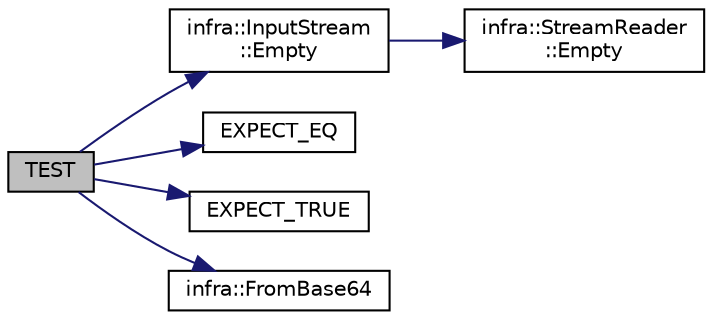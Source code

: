 digraph "TEST"
{
 // INTERACTIVE_SVG=YES
  edge [fontname="Helvetica",fontsize="10",labelfontname="Helvetica",labelfontsize="10"];
  node [fontname="Helvetica",fontsize="10",shape=record];
  rankdir="LR";
  Node45 [label="TEST",height=0.2,width=0.4,color="black", fillcolor="grey75", style="filled", fontcolor="black"];
  Node45 -> Node46 [color="midnightblue",fontsize="10",style="solid",fontname="Helvetica"];
  Node46 [label="infra::InputStream\l::Empty",height=0.2,width=0.4,color="black", fillcolor="white", style="filled",URL="$db/dda/classinfra_1_1_input_stream.html#abffe6dcc91399c191c6fb7dbd610274f"];
  Node46 -> Node47 [color="midnightblue",fontsize="10",style="solid",fontname="Helvetica"];
  Node47 [label="infra::StreamReader\l::Empty",height=0.2,width=0.4,color="black", fillcolor="white", style="filled",URL="$d2/d90/classinfra_1_1_stream_reader.html#a072ccaa780dbf7599fa984a0d1ff7413"];
  Node45 -> Node48 [color="midnightblue",fontsize="10",style="solid",fontname="Helvetica"];
  Node48 [label="EXPECT_EQ",height=0.2,width=0.4,color="black", fillcolor="white", style="filled",URL="$d6/def/_test_json_8cpp.html#a82745227e2f0a8edbb4ae630d88a8e86"];
  Node45 -> Node49 [color="midnightblue",fontsize="10",style="solid",fontname="Helvetica"];
  Node49 [label="EXPECT_TRUE",height=0.2,width=0.4,color="black", fillcolor="white", style="filled",URL="$d6/def/_test_json_8cpp.html#a84dbe6e62bbec23a120a258315c7b6dc"];
  Node45 -> Node50 [color="midnightblue",fontsize="10",style="solid",fontname="Helvetica"];
  Node50 [label="infra::FromBase64",height=0.2,width=0.4,color="black", fillcolor="white", style="filled",URL="$d0/de3/namespaceinfra.html#aeca997012ee7db34502a48798d7bb650"];
}
